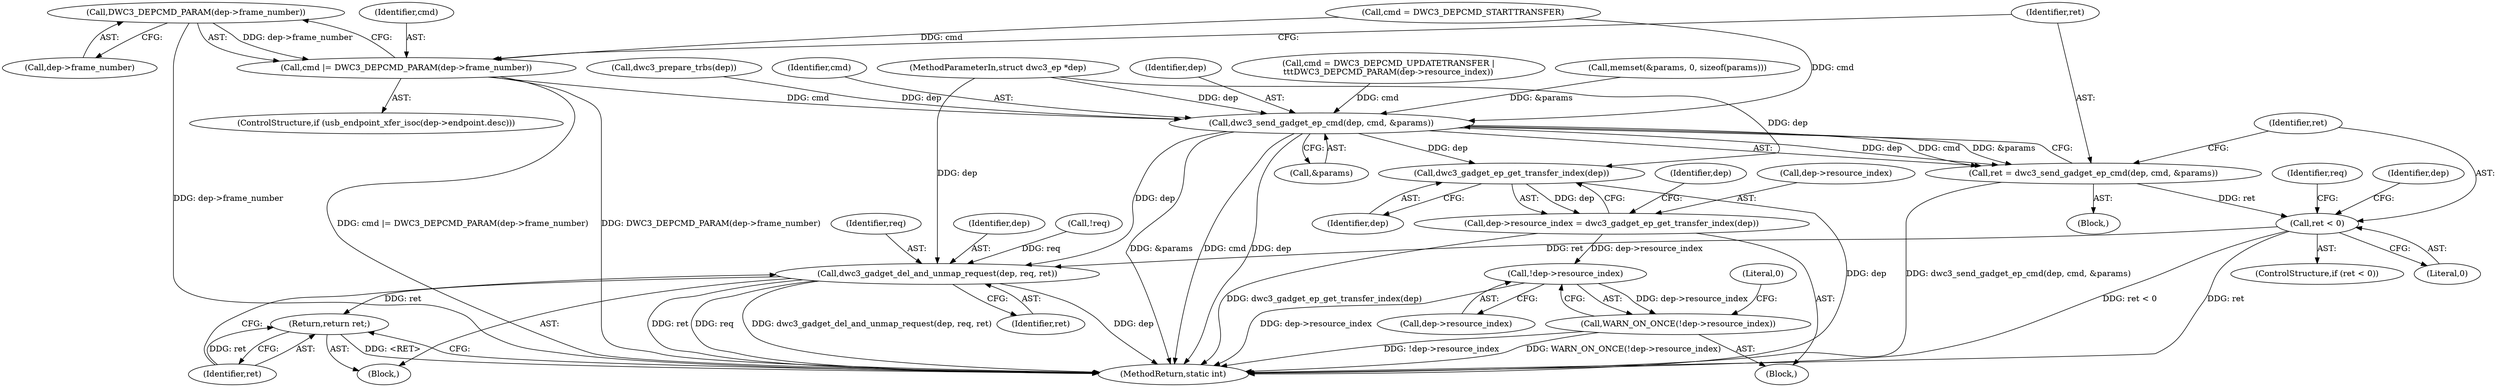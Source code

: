 digraph "0_linux_c91815b596245fd7da349ecc43c8def670d2269e@pointer" {
"1000180" [label="(Call,DWC3_DEPCMD_PARAM(dep->frame_number))"];
"1000178" [label="(Call,cmd |= DWC3_DEPCMD_PARAM(dep->frame_number))"];
"1000196" [label="(Call,dwc3_send_gadget_ep_cmd(dep, cmd, &params))"];
"1000194" [label="(Call,ret = dwc3_send_gadget_ep_cmd(dep, cmd, &params))"];
"1000202" [label="(Call,ret < 0)"];
"1000221" [label="(Call,dwc3_gadget_del_and_unmap_request(dep, req, ret))"];
"1000225" [label="(Return,return ret;)"];
"1000239" [label="(Call,dwc3_gadget_ep_get_transfer_index(dep))"];
"1000235" [label="(Call,dep->resource_index = dwc3_gadget_ep_get_transfer_index(dep))"];
"1000242" [label="(Call,!dep->resource_index)"];
"1000241" [label="(Call,WARN_ON_ONCE(!dep->resource_index))"];
"1000180" [label="(Call,DWC3_DEPCMD_PARAM(dep->frame_number))"];
"1000241" [label="(Call,WARN_ON_ONCE(!dep->resource_index))"];
"1000201" [label="(ControlStructure,if (ret < 0))"];
"1000186" [label="(Call,cmd = DWC3_DEPCMD_UPDATETRANSFER |\n\t\t\tDWC3_DEPCMD_PARAM(dep->resource_index))"];
"1000221" [label="(Call,dwc3_gadget_del_and_unmap_request(dep, req, ret))"];
"1000143" [label="(Call,memset(&params, 0, sizeof(params)))"];
"1000179" [label="(Identifier,cmd)"];
"1000224" [label="(Identifier,ret)"];
"1000239" [label="(Call,dwc3_gadget_ep_get_transfer_index(dep))"];
"1000123" [label="(Call,dwc3_prepare_trbs(dep))"];
"1000226" [label="(Identifier,ret)"];
"1000133" [label="(Call,!req)"];
"1000229" [label="(Identifier,dep)"];
"1000178" [label="(Call,cmd |= DWC3_DEPCMD_PARAM(dep->frame_number))"];
"1000204" [label="(Literal,0)"];
"1000240" [label="(Identifier,dep)"];
"1000243" [label="(Call,dep->resource_index)"];
"1000199" [label="(Call,&params)"];
"1000248" [label="(MethodReturn,static int)"];
"1000196" [label="(Call,dwc3_send_gadget_ep_cmd(dep, cmd, &params))"];
"1000181" [label="(Call,dep->frame_number)"];
"1000234" [label="(Block,)"];
"1000225" [label="(Return,return ret;)"];
"1000235" [label="(Call,dep->resource_index = dwc3_gadget_ep_get_transfer_index(dep))"];
"1000247" [label="(Literal,0)"];
"1000195" [label="(Identifier,ret)"];
"1000198" [label="(Identifier,cmd)"];
"1000103" [label="(Block,)"];
"1000203" [label="(Identifier,ret)"];
"1000194" [label="(Call,ret = dwc3_send_gadget_ep_cmd(dep, cmd, &params))"];
"1000208" [label="(Identifier,req)"];
"1000244" [label="(Identifier,dep)"];
"1000205" [label="(Block,)"];
"1000236" [label="(Call,dep->resource_index)"];
"1000197" [label="(Identifier,dep)"];
"1000222" [label="(Identifier,dep)"];
"1000242" [label="(Call,!dep->resource_index)"];
"1000202" [label="(Call,ret < 0)"];
"1000171" [label="(ControlStructure,if (usb_endpoint_xfer_isoc(dep->endpoint.desc)))"];
"1000168" [label="(Call,cmd = DWC3_DEPCMD_STARTTRANSFER)"];
"1000223" [label="(Identifier,req)"];
"1000102" [label="(MethodParameterIn,struct dwc3_ep *dep)"];
"1000180" -> "1000178"  [label="AST: "];
"1000180" -> "1000181"  [label="CFG: "];
"1000181" -> "1000180"  [label="AST: "];
"1000178" -> "1000180"  [label="CFG: "];
"1000180" -> "1000248"  [label="DDG: dep->frame_number"];
"1000180" -> "1000178"  [label="DDG: dep->frame_number"];
"1000178" -> "1000171"  [label="AST: "];
"1000179" -> "1000178"  [label="AST: "];
"1000195" -> "1000178"  [label="CFG: "];
"1000178" -> "1000248"  [label="DDG: cmd |= DWC3_DEPCMD_PARAM(dep->frame_number)"];
"1000178" -> "1000248"  [label="DDG: DWC3_DEPCMD_PARAM(dep->frame_number)"];
"1000168" -> "1000178"  [label="DDG: cmd"];
"1000178" -> "1000196"  [label="DDG: cmd"];
"1000196" -> "1000194"  [label="AST: "];
"1000196" -> "1000199"  [label="CFG: "];
"1000197" -> "1000196"  [label="AST: "];
"1000198" -> "1000196"  [label="AST: "];
"1000199" -> "1000196"  [label="AST: "];
"1000194" -> "1000196"  [label="CFG: "];
"1000196" -> "1000248"  [label="DDG: dep"];
"1000196" -> "1000248"  [label="DDG: &params"];
"1000196" -> "1000248"  [label="DDG: cmd"];
"1000196" -> "1000194"  [label="DDG: dep"];
"1000196" -> "1000194"  [label="DDG: cmd"];
"1000196" -> "1000194"  [label="DDG: &params"];
"1000123" -> "1000196"  [label="DDG: dep"];
"1000102" -> "1000196"  [label="DDG: dep"];
"1000186" -> "1000196"  [label="DDG: cmd"];
"1000168" -> "1000196"  [label="DDG: cmd"];
"1000143" -> "1000196"  [label="DDG: &params"];
"1000196" -> "1000221"  [label="DDG: dep"];
"1000196" -> "1000239"  [label="DDG: dep"];
"1000194" -> "1000103"  [label="AST: "];
"1000195" -> "1000194"  [label="AST: "];
"1000203" -> "1000194"  [label="CFG: "];
"1000194" -> "1000248"  [label="DDG: dwc3_send_gadget_ep_cmd(dep, cmd, &params)"];
"1000194" -> "1000202"  [label="DDG: ret"];
"1000202" -> "1000201"  [label="AST: "];
"1000202" -> "1000204"  [label="CFG: "];
"1000203" -> "1000202"  [label="AST: "];
"1000204" -> "1000202"  [label="AST: "];
"1000208" -> "1000202"  [label="CFG: "];
"1000229" -> "1000202"  [label="CFG: "];
"1000202" -> "1000248"  [label="DDG: ret"];
"1000202" -> "1000248"  [label="DDG: ret < 0"];
"1000202" -> "1000221"  [label="DDG: ret"];
"1000221" -> "1000205"  [label="AST: "];
"1000221" -> "1000224"  [label="CFG: "];
"1000222" -> "1000221"  [label="AST: "];
"1000223" -> "1000221"  [label="AST: "];
"1000224" -> "1000221"  [label="AST: "];
"1000226" -> "1000221"  [label="CFG: "];
"1000221" -> "1000248"  [label="DDG: req"];
"1000221" -> "1000248"  [label="DDG: dwc3_gadget_del_and_unmap_request(dep, req, ret)"];
"1000221" -> "1000248"  [label="DDG: dep"];
"1000221" -> "1000248"  [label="DDG: ret"];
"1000102" -> "1000221"  [label="DDG: dep"];
"1000133" -> "1000221"  [label="DDG: req"];
"1000221" -> "1000225"  [label="DDG: ret"];
"1000225" -> "1000205"  [label="AST: "];
"1000225" -> "1000226"  [label="CFG: "];
"1000226" -> "1000225"  [label="AST: "];
"1000248" -> "1000225"  [label="CFG: "];
"1000225" -> "1000248"  [label="DDG: <RET>"];
"1000226" -> "1000225"  [label="DDG: ret"];
"1000239" -> "1000235"  [label="AST: "];
"1000239" -> "1000240"  [label="CFG: "];
"1000240" -> "1000239"  [label="AST: "];
"1000235" -> "1000239"  [label="CFG: "];
"1000239" -> "1000248"  [label="DDG: dep"];
"1000239" -> "1000235"  [label="DDG: dep"];
"1000102" -> "1000239"  [label="DDG: dep"];
"1000235" -> "1000234"  [label="AST: "];
"1000236" -> "1000235"  [label="AST: "];
"1000244" -> "1000235"  [label="CFG: "];
"1000235" -> "1000248"  [label="DDG: dwc3_gadget_ep_get_transfer_index(dep)"];
"1000235" -> "1000242"  [label="DDG: dep->resource_index"];
"1000242" -> "1000241"  [label="AST: "];
"1000242" -> "1000243"  [label="CFG: "];
"1000243" -> "1000242"  [label="AST: "];
"1000241" -> "1000242"  [label="CFG: "];
"1000242" -> "1000248"  [label="DDG: dep->resource_index"];
"1000242" -> "1000241"  [label="DDG: dep->resource_index"];
"1000241" -> "1000234"  [label="AST: "];
"1000247" -> "1000241"  [label="CFG: "];
"1000241" -> "1000248"  [label="DDG: !dep->resource_index"];
"1000241" -> "1000248"  [label="DDG: WARN_ON_ONCE(!dep->resource_index)"];
}
